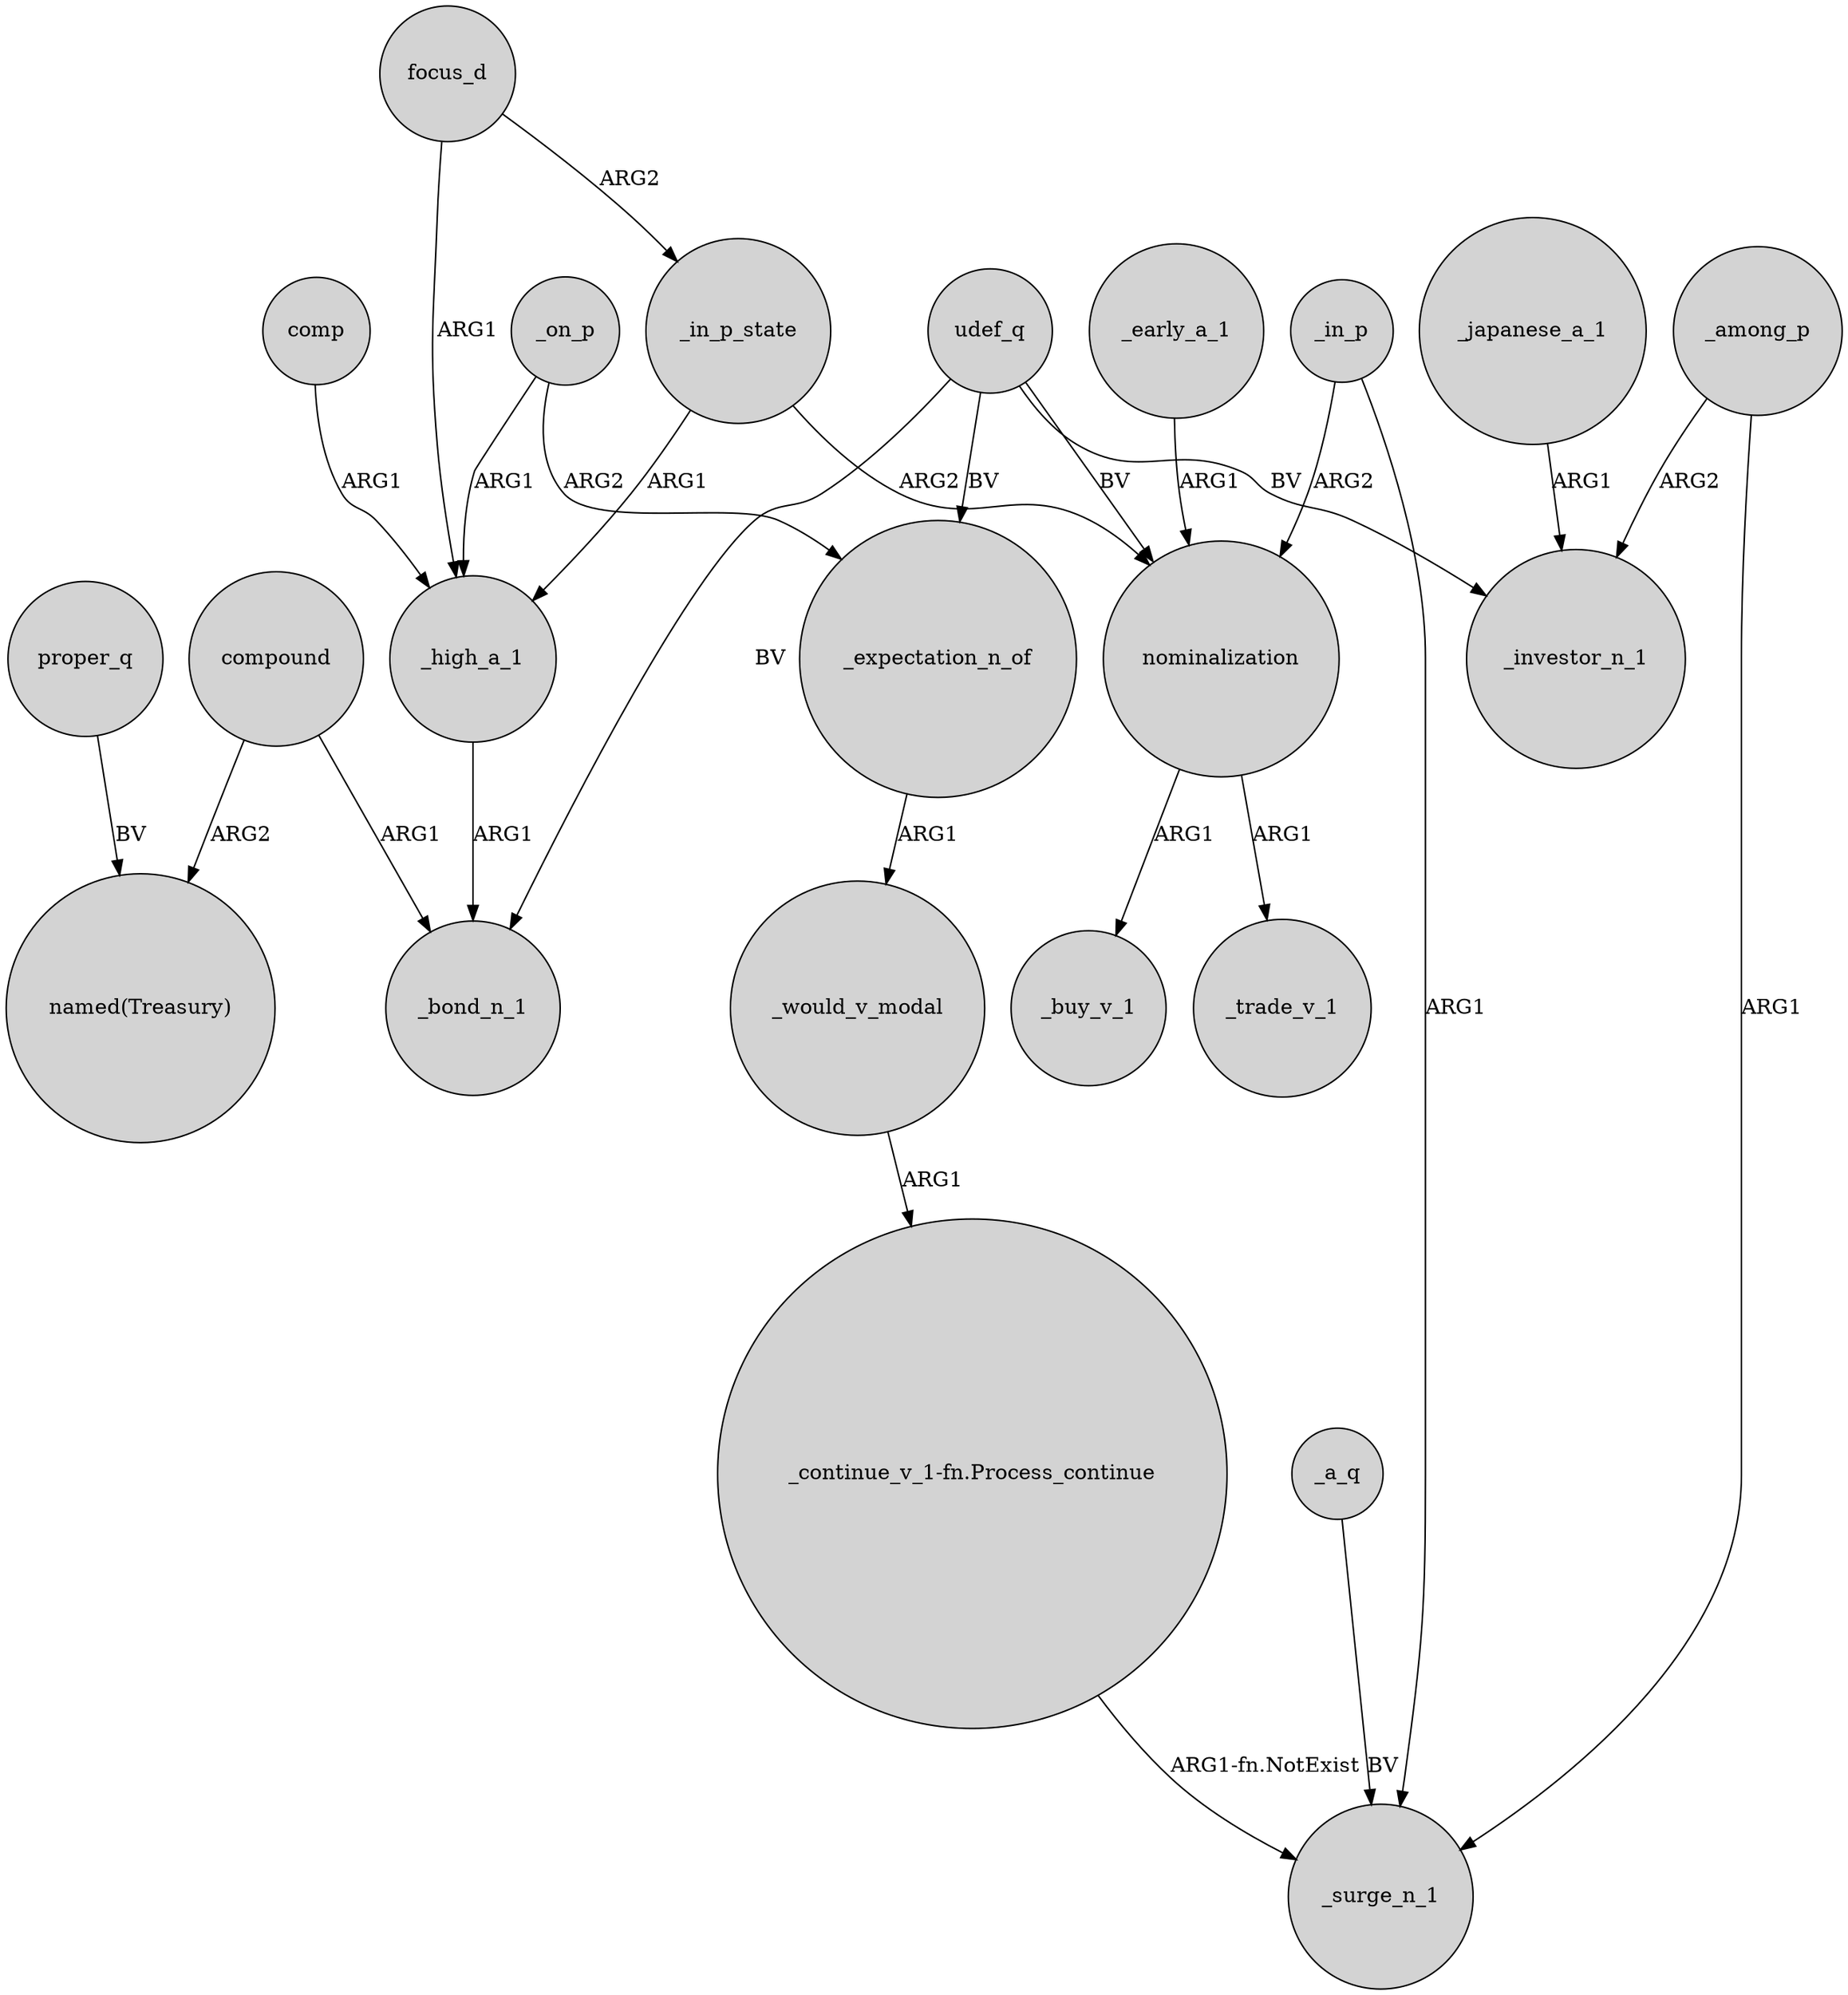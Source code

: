 digraph {
	node [shape=circle style=filled]
	compound -> "named(Treasury)" [label=ARG2]
	_japanese_a_1 -> _investor_n_1 [label=ARG1]
	udef_q -> _investor_n_1 [label=BV]
	focus_d -> _in_p_state [label=ARG2]
	compound -> _bond_n_1 [label=ARG1]
	_early_a_1 -> nominalization [label=ARG1]
	"_continue_v_1-fn.Process_continue" -> _surge_n_1 [label="ARG1-fn.NotExist"]
	comp -> _high_a_1 [label=ARG1]
	_on_p -> _high_a_1 [label=ARG1]
	_a_q -> _surge_n_1 [label=BV]
	_in_p -> _surge_n_1 [label=ARG1]
	nominalization -> _trade_v_1 [label=ARG1]
	nominalization -> _buy_v_1 [label=ARG1]
	_among_p -> _investor_n_1 [label=ARG2]
	_in_p_state -> _high_a_1 [label=ARG1]
	_would_v_modal -> "_continue_v_1-fn.Process_continue" [label=ARG1]
	focus_d -> _high_a_1 [label=ARG1]
	udef_q -> _bond_n_1 [label=BV]
	_on_p -> _expectation_n_of [label=ARG2]
	_in_p_state -> nominalization [label=ARG2]
	udef_q -> nominalization [label=BV]
	proper_q -> "named(Treasury)" [label=BV]
	_expectation_n_of -> _would_v_modal [label=ARG1]
	_among_p -> _surge_n_1 [label=ARG1]
	_high_a_1 -> _bond_n_1 [label=ARG1]
	_in_p -> nominalization [label=ARG2]
	udef_q -> _expectation_n_of [label=BV]
}
